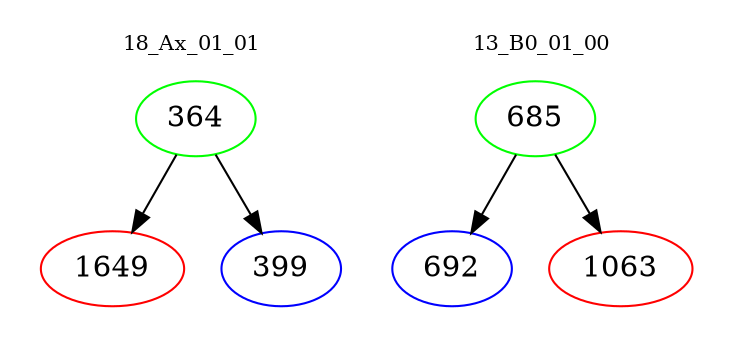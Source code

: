 digraph{
subgraph cluster_0 {
color = white
label = "18_Ax_01_01";
fontsize=10;
T0_364 [label="364", color="green"]
T0_364 -> T0_1649 [color="black"]
T0_1649 [label="1649", color="red"]
T0_364 -> T0_399 [color="black"]
T0_399 [label="399", color="blue"]
}
subgraph cluster_1 {
color = white
label = "13_B0_01_00";
fontsize=10;
T1_685 [label="685", color="green"]
T1_685 -> T1_692 [color="black"]
T1_692 [label="692", color="blue"]
T1_685 -> T1_1063 [color="black"]
T1_1063 [label="1063", color="red"]
}
}
